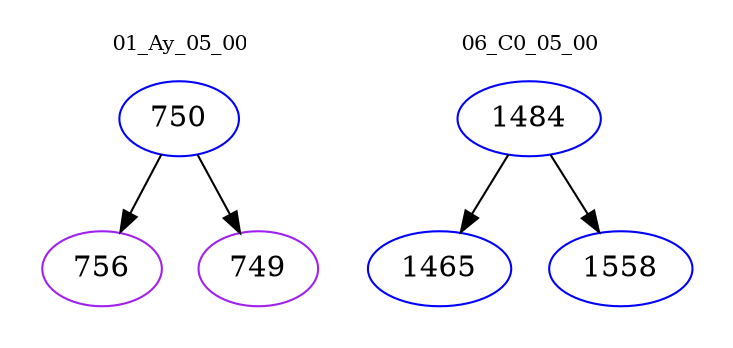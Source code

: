 digraph{
subgraph cluster_0 {
color = white
label = "01_Ay_05_00";
fontsize=10;
T0_750 [label="750", color="blue"]
T0_750 -> T0_756 [color="black"]
T0_756 [label="756", color="purple"]
T0_750 -> T0_749 [color="black"]
T0_749 [label="749", color="purple"]
}
subgraph cluster_1 {
color = white
label = "06_C0_05_00";
fontsize=10;
T1_1484 [label="1484", color="blue"]
T1_1484 -> T1_1465 [color="black"]
T1_1465 [label="1465", color="blue"]
T1_1484 -> T1_1558 [color="black"]
T1_1558 [label="1558", color="blue"]
}
}
